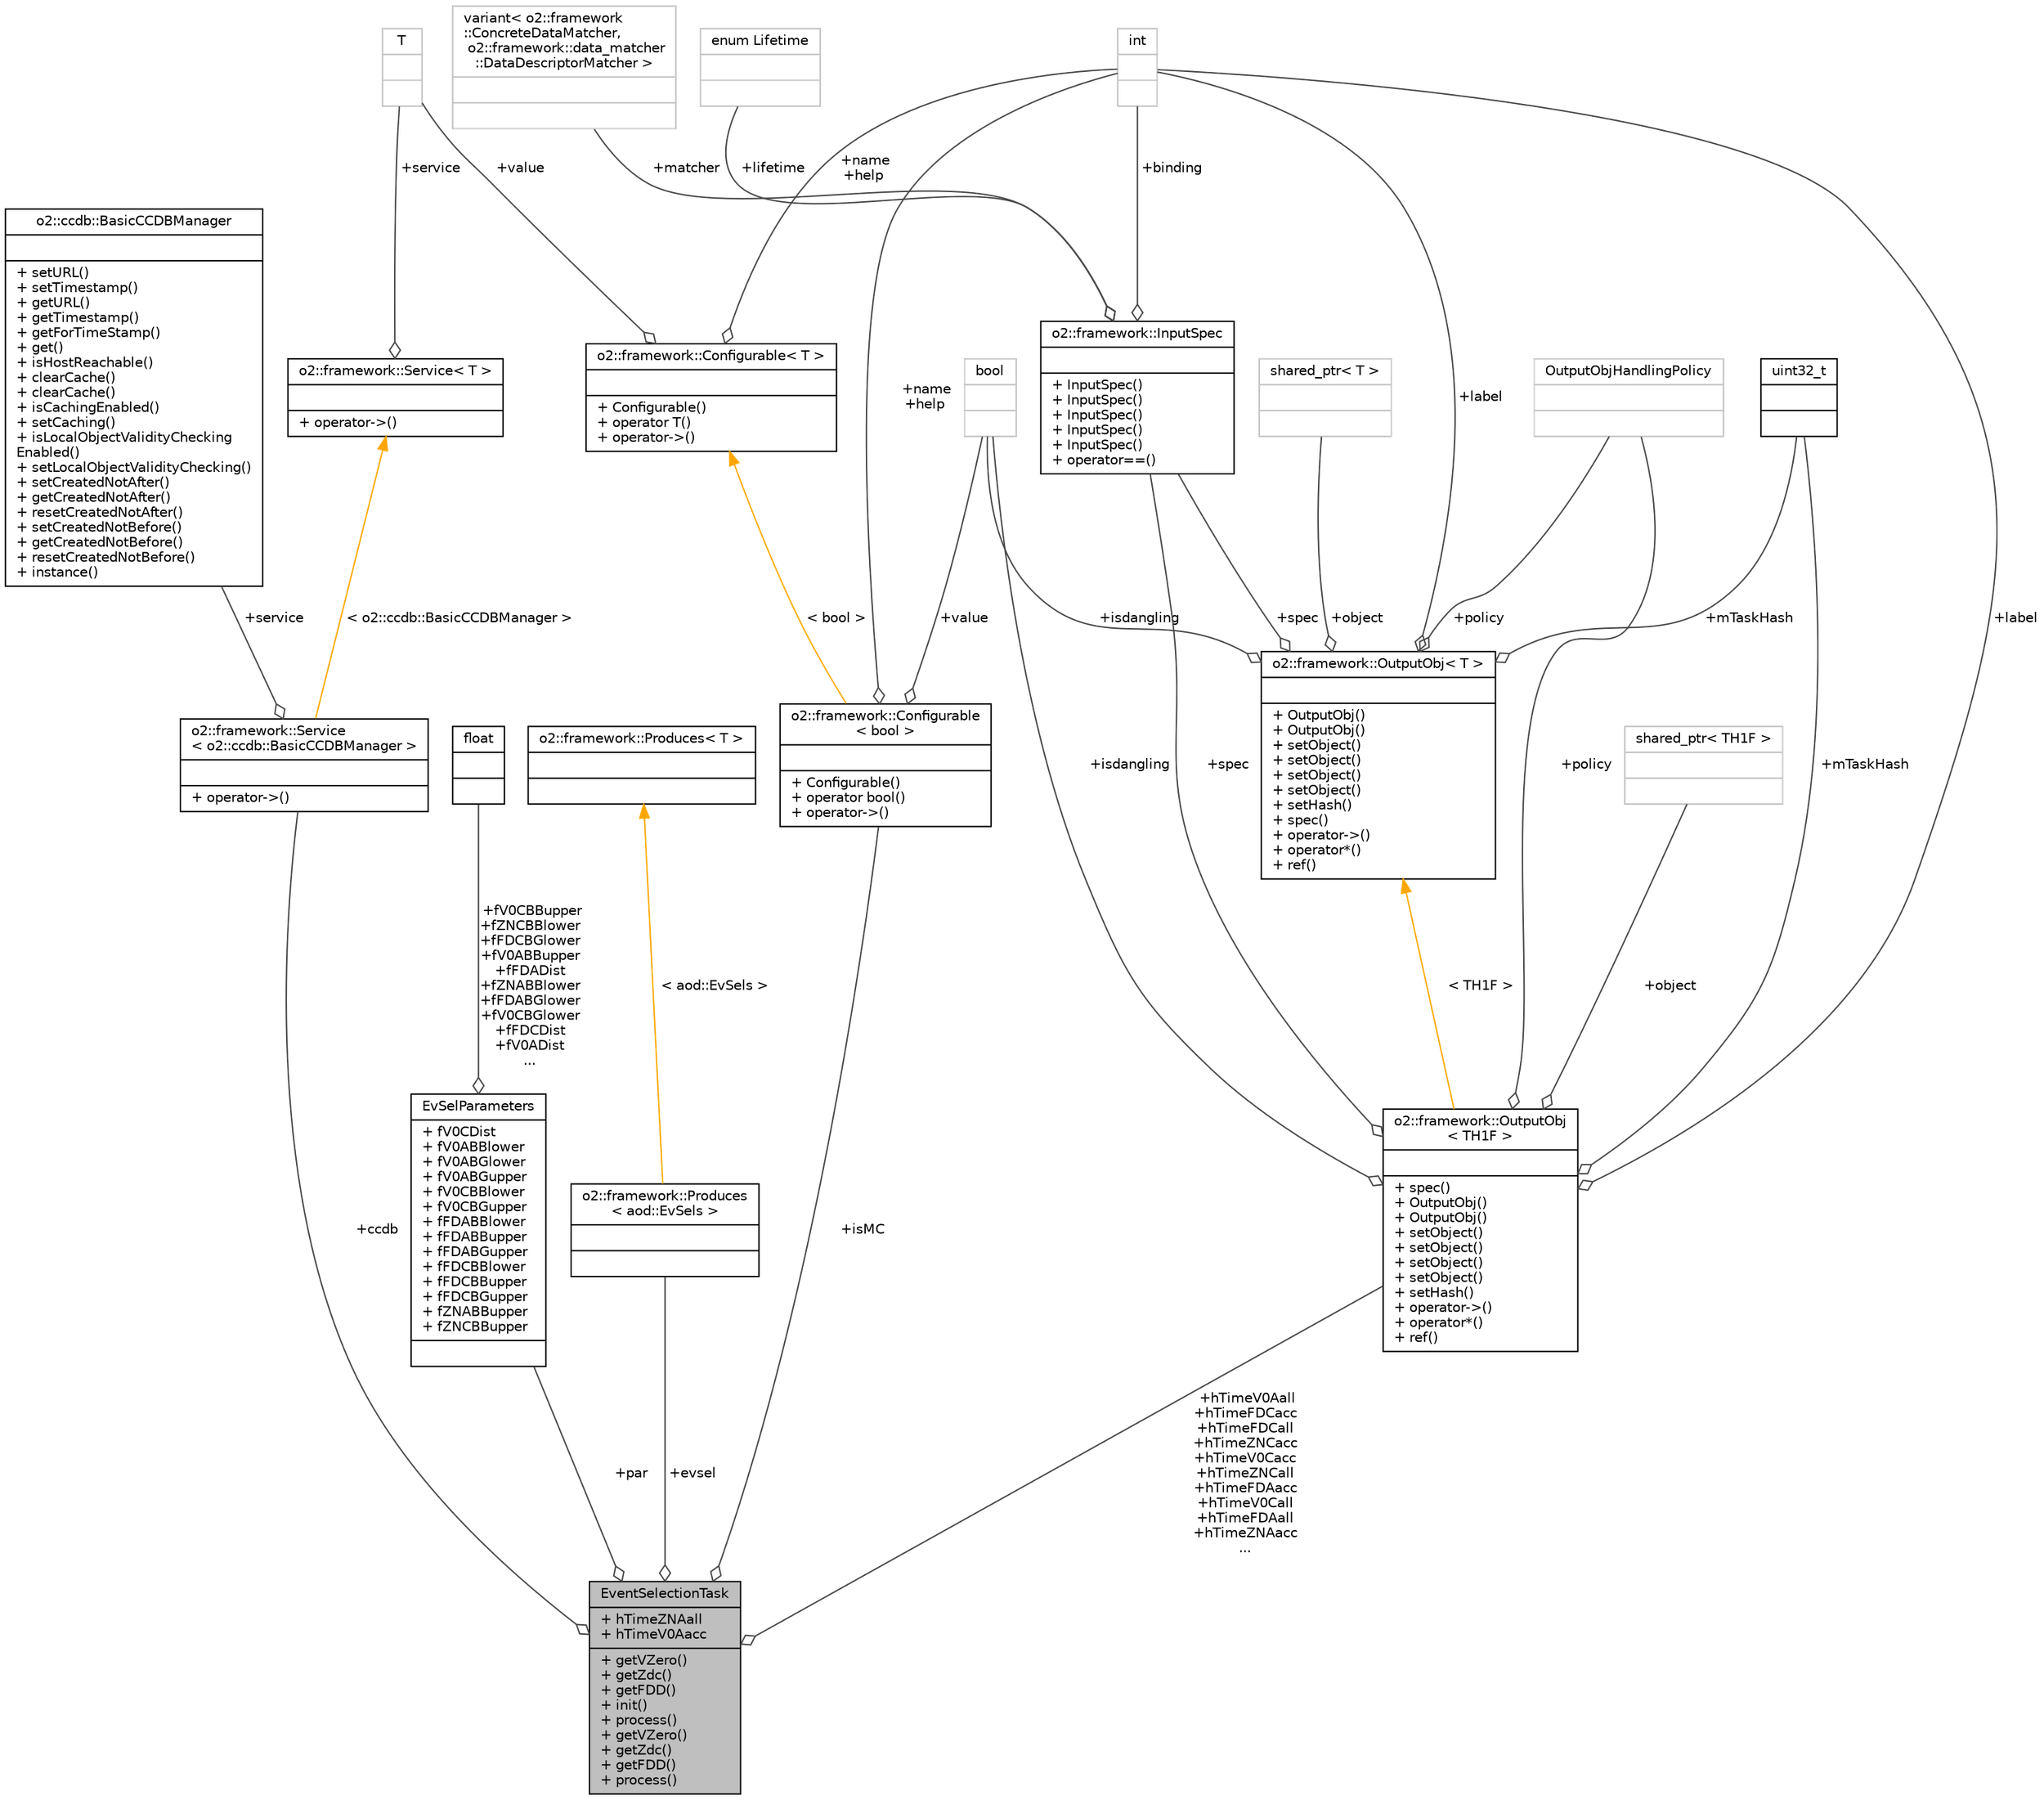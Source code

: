 digraph "EventSelectionTask"
{
 // INTERACTIVE_SVG=YES
  bgcolor="transparent";
  edge [fontname="Helvetica",fontsize="10",labelfontname="Helvetica",labelfontsize="10"];
  node [fontname="Helvetica",fontsize="10",shape=record];
  Node1 [label="{EventSelectionTask\n|+ hTimeZNAall\l+ hTimeV0Aacc\l|+ getVZero()\l+ getZdc()\l+ getFDD()\l+ init()\l+ process()\l+ getVZero()\l+ getZdc()\l+ getFDD()\l+ process()\l}",height=0.2,width=0.4,color="black", fillcolor="grey75", style="filled", fontcolor="black"];
  Node2 -> Node1 [color="grey25",fontsize="10",style="solid",label=" +isMC" ,arrowhead="odiamond",fontname="Helvetica"];
  Node2 [label="{o2::framework::Configurable\l\< bool \>\n||+ Configurable()\l+ operator bool()\l+ operator-\>()\l}",height=0.2,width=0.4,color="black",URL="$d8/d71/structo2_1_1framework_1_1Configurable.html"];
  Node3 -> Node2 [color="grey25",fontsize="10",style="solid",label=" +name\n+help" ,arrowhead="odiamond",fontname="Helvetica"];
  Node3 [label="{int\n||}",height=0.2,width=0.4,color="grey75"];
  Node4 -> Node2 [color="grey25",fontsize="10",style="solid",label=" +value" ,arrowhead="odiamond",fontname="Helvetica"];
  Node4 [label="{bool\n||}",height=0.2,width=0.4,color="grey75"];
  Node5 -> Node2 [dir="back",color="orange",fontsize="10",style="solid",label=" \< bool \>" ,fontname="Helvetica"];
  Node5 [label="{o2::framework::Configurable\< T \>\n||+ Configurable()\l+ operator T()\l+ operator-\>()\l}",height=0.2,width=0.4,color="black",URL="$d8/d71/structo2_1_1framework_1_1Configurable.html"];
  Node3 -> Node5 [color="grey25",fontsize="10",style="solid",label=" +name\n+help" ,arrowhead="odiamond",fontname="Helvetica"];
  Node6 -> Node5 [color="grey25",fontsize="10",style="solid",label=" +value" ,arrowhead="odiamond",fontname="Helvetica"];
  Node6 [label="{T\n||}",height=0.2,width=0.4,color="grey75"];
  Node7 -> Node1 [color="grey25",fontsize="10",style="solid",label=" +par" ,arrowhead="odiamond",fontname="Helvetica"];
  Node7 [label="{EvSelParameters\n|+ fV0CDist\l+ fV0ABBlower\l+ fV0ABGlower\l+ fV0ABGupper\l+ fV0CBBlower\l+ fV0CBGupper\l+ fFDABBlower\l+ fFDABBupper\l+ fFDABGupper\l+ fFDCBBlower\l+ fFDCBBupper\l+ fFDCBGupper\l+ fZNABBupper\l+ fZNCBBupper\l|}",height=0.2,width=0.4,color="black",URL="$d2/d33/structEvSelParameters.html"];
  Node8 -> Node7 [color="grey25",fontsize="10",style="solid",label=" +fV0CBBupper\n+fZNCBBlower\n+fFDCBGlower\n+fV0ABBupper\n+fFDADist\n+fZNABBlower\n+fFDABGlower\n+fV0CBGlower\n+fFDCDist\n+fV0ADist\n..." ,arrowhead="odiamond",fontname="Helvetica"];
  Node8 [label="{float\n||}",height=0.2,width=0.4,color="black",URL="$d4/dc3/classfloat.html"];
  Node9 -> Node1 [color="grey25",fontsize="10",style="solid",label=" +ccdb" ,arrowhead="odiamond",fontname="Helvetica"];
  Node9 [label="{o2::framework::Service\l\< o2::ccdb::BasicCCDBManager \>\n||+ operator-\>()\l}",height=0.2,width=0.4,color="black",URL="$de/de9/structo2_1_1framework_1_1Service.html"];
  Node10 -> Node9 [color="grey25",fontsize="10",style="solid",label=" +service" ,arrowhead="odiamond",fontname="Helvetica"];
  Node10 [label="{o2::ccdb::BasicCCDBManager\n||+ setURL()\l+ setTimestamp()\l+ getURL()\l+ getTimestamp()\l+ getForTimeStamp()\l+ get()\l+ isHostReachable()\l+ clearCache()\l+ clearCache()\l+ isCachingEnabled()\l+ setCaching()\l+ isLocalObjectValidityChecking\lEnabled()\l+ setLocalObjectValidityChecking()\l+ setCreatedNotAfter()\l+ getCreatedNotAfter()\l+ resetCreatedNotAfter()\l+ setCreatedNotBefore()\l+ getCreatedNotBefore()\l+ resetCreatedNotBefore()\l+ instance()\l}",height=0.2,width=0.4,color="black",URL="$da/d73/classo2_1_1ccdb_1_1BasicCCDBManager.html"];
  Node11 -> Node9 [dir="back",color="orange",fontsize="10",style="solid",label=" \< o2::ccdb::BasicCCDBManager \>" ,fontname="Helvetica"];
  Node11 [label="{o2::framework::Service\< T \>\n||+ operator-\>()\l}",height=0.2,width=0.4,color="black",URL="$de/de9/structo2_1_1framework_1_1Service.html"];
  Node6 -> Node11 [color="grey25",fontsize="10",style="solid",label=" +service" ,arrowhead="odiamond",fontname="Helvetica"];
  Node12 -> Node1 [color="grey25",fontsize="10",style="solid",label=" +evsel" ,arrowhead="odiamond",fontname="Helvetica"];
  Node12 [label="{o2::framework::Produces\l\< aod::EvSels \>\n||}",height=0.2,width=0.4,color="black",URL="$d6/d86/structo2_1_1framework_1_1Produces.html"];
  Node13 -> Node12 [dir="back",color="orange",fontsize="10",style="solid",label=" \< aod::EvSels \>" ,fontname="Helvetica"];
  Node13 [label="{o2::framework::Produces\< T \>\n||}",height=0.2,width=0.4,color="black",URL="$d6/d86/structo2_1_1framework_1_1Produces.html"];
  Node14 -> Node1 [color="grey25",fontsize="10",style="solid",label=" +hTimeV0Aall\n+hTimeFDCacc\n+hTimeFDCall\n+hTimeZNCacc\n+hTimeV0Cacc\n+hTimeZNCall\n+hTimeFDAacc\n+hTimeV0Call\n+hTimeFDAall\n+hTimeZNAacc\n..." ,arrowhead="odiamond",fontname="Helvetica"];
  Node14 [label="{o2::framework::OutputObj\l\< TH1F \>\n||+ spec()\l+ OutputObj()\l+ OutputObj()\l+ setObject()\l+ setObject()\l+ setObject()\l+ setObject()\l+ setHash()\l+ operator-\>()\l+ operator*()\l+ ref()\l}",height=0.2,width=0.4,color="black",URL="$d4/d79/structo2_1_1framework_1_1OutputObj.html"];
  Node15 -> Node14 [color="grey25",fontsize="10",style="solid",label=" +policy" ,arrowhead="odiamond",fontname="Helvetica"];
  Node15 [label="{OutputObjHandlingPolicy\n||}",height=0.2,width=0.4,color="grey75"];
  Node16 -> Node14 [color="grey25",fontsize="10",style="solid",label=" +mTaskHash" ,arrowhead="odiamond",fontname="Helvetica"];
  Node16 [label="{uint32_t\n||}",height=0.2,width=0.4,color="black",URL="$d3/d87/classuint32__t.html"];
  Node3 -> Node14 [color="grey25",fontsize="10",style="solid",label=" +label" ,arrowhead="odiamond",fontname="Helvetica"];
  Node4 -> Node14 [color="grey25",fontsize="10",style="solid",label=" +isdangling" ,arrowhead="odiamond",fontname="Helvetica"];
  Node17 -> Node14 [color="grey25",fontsize="10",style="solid",label=" +spec" ,arrowhead="odiamond",fontname="Helvetica"];
  Node17 [label="{o2::framework::InputSpec\n||+ InputSpec()\l+ InputSpec()\l+ InputSpec()\l+ InputSpec()\l+ InputSpec()\l+ operator==()\l}",height=0.2,width=0.4,color="black",URL="$da/d96/structo2_1_1framework_1_1InputSpec.html"];
  Node18 -> Node17 [color="grey25",fontsize="10",style="solid",label=" +lifetime" ,arrowhead="odiamond",fontname="Helvetica"];
  Node18 [label="{enum Lifetime\n||}",height=0.2,width=0.4,color="grey75"];
  Node19 -> Node17 [color="grey25",fontsize="10",style="solid",label=" +matcher" ,arrowhead="odiamond",fontname="Helvetica"];
  Node19 [label="{variant\< o2::framework\l::ConcreteDataMatcher,\l o2::framework::data_matcher\l::DataDescriptorMatcher \>\n||}",height=0.2,width=0.4,color="grey75"];
  Node3 -> Node17 [color="grey25",fontsize="10",style="solid",label=" +binding" ,arrowhead="odiamond",fontname="Helvetica"];
  Node20 -> Node14 [color="grey25",fontsize="10",style="solid",label=" +object" ,arrowhead="odiamond",fontname="Helvetica"];
  Node20 [label="{shared_ptr\< TH1F \>\n||}",height=0.2,width=0.4,color="grey75"];
  Node21 -> Node14 [dir="back",color="orange",fontsize="10",style="solid",label=" \< TH1F \>" ,fontname="Helvetica"];
  Node21 [label="{o2::framework::OutputObj\< T \>\n||+ OutputObj()\l+ OutputObj()\l+ setObject()\l+ setObject()\l+ setObject()\l+ setObject()\l+ setHash()\l+ spec()\l+ operator-\>()\l+ operator*()\l+ ref()\l}",height=0.2,width=0.4,color="black",URL="$d4/d79/structo2_1_1framework_1_1OutputObj.html"];
  Node15 -> Node21 [color="grey25",fontsize="10",style="solid",label=" +policy" ,arrowhead="odiamond",fontname="Helvetica"];
  Node16 -> Node21 [color="grey25",fontsize="10",style="solid",label=" +mTaskHash" ,arrowhead="odiamond",fontname="Helvetica"];
  Node3 -> Node21 [color="grey25",fontsize="10",style="solid",label=" +label" ,arrowhead="odiamond",fontname="Helvetica"];
  Node22 -> Node21 [color="grey25",fontsize="10",style="solid",label=" +object" ,arrowhead="odiamond",fontname="Helvetica"];
  Node22 [label="{shared_ptr\< T \>\n||}",height=0.2,width=0.4,color="grey75"];
  Node4 -> Node21 [color="grey25",fontsize="10",style="solid",label=" +isdangling" ,arrowhead="odiamond",fontname="Helvetica"];
  Node17 -> Node21 [color="grey25",fontsize="10",style="solid",label=" +spec" ,arrowhead="odiamond",fontname="Helvetica"];
}
